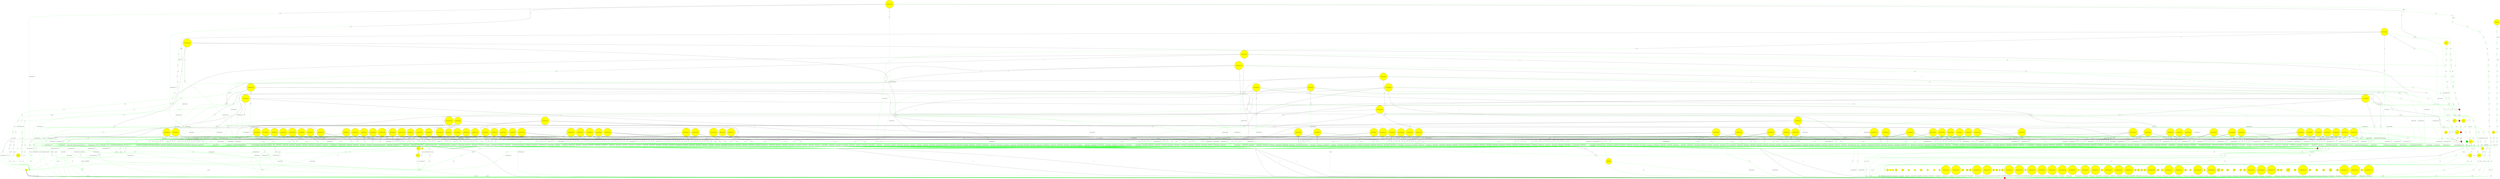 digraph G {
node [shape = circle]
0[label="yard_rule_stem_110", style=filled, fillcolor=yellow]
0 -> 605 [label="A"]; 

0 -> 316 [label="U"]; 

0 -> 509 [label="C"]; 

0 -> 410 [label="G"]; 

0 -> 214 [label="h30",color=green]; 

1[label="any", style=filled, fillcolor=yellow]
1 -> 187 [label="A"]; 

1 -> 187 [label="U"]; 

1 -> 187 [label="G"]; 

1 -> 187 [label="C"]; 

2[label="yard_rule_stem_4", style=filled, fillcolor=yellow]
2 -> 526 [label="A"]; 

2 -> 237 [label="U"]; 

2 -> 430 [label="C"]; 

2 -> 331 [label="G"]; 

3[label="yard_rule_stem_65", style=filled, fillcolor=yellow]
3 -> 569 [label="A"]; 

3 -> 280 [label="U"]; 

3 -> 473 [label="C"]; 

3 -> 374 [label="G"]; 

4[label="any_1_3", style=filled, fillcolor=yellow]
4 -> 618 [label="any",color=green]; 

5[label="yard_rule_stem_114", style=filled, fillcolor=yellow]
5 -> 609 [label="A"]; 

5 -> 320 [label="U"]; 

5 -> 513 [label="C"]; 

5 -> 414 [label="G"]; 

5 -> 686 [label="any",color=green]; 

6[label="h23", style=filled, fillcolor=yellow]
6 -> 187 [label="yard_rule_stem_1",color=green]; 

7[label="s1", style=filled, fillcolor=yellow]
7 -> 187 [label="yard_rule_stem_2",color=green]; 

8[label="s2", style=filled, fillcolor=yellow]
8 -> 187 [label="yard_rule_stem_3",color=green]; 

9[label="h24", style=filled, fillcolor=yellow]
9 -> 187 [label="yard_rule_gstem_5",color=green]; 

10[label="h22", style=filled, fillcolor=yellow]
10 -> 187 [label="yard_rule_stem_7",color=green]; 

11[label="s4", style=filled, fillcolor=yellow]
11 -> 187 [label="yard_rule_stem_8",color=green]; 

12[label="s5", style=filled, fillcolor=yellow]
12 -> 187 [label="yard_rule_stem_9",color=green]; 

13[label="yard_rule_stem_90", style=filled, fillcolor=yellow]
13 -> 589 [label="A"]; 

13 -> 300 [label="U"]; 

13 -> 493 [label="C"]; 

13 -> 394 [label="G"]; 

13 -> 673 [label="any_1_2",color=green]; 

14[label="yard_rule_stem_121", style=filled, fillcolor=yellow]
14 -> 612 [label="A"]; 

14 -> 323 [label="U"]; 

14 -> 516 [label="C"]; 

14 -> 417 [label="G"]; 

14 -> 668 [label="any_1_3",color=green]; 

15[label="yard_rule_stem_26", style=filled, fillcolor=yellow]
15 -> 543 [label="A"]; 

15 -> 254 [label="U"]; 

15 -> 447 [label="C"]; 

15 -> 348 [label="G"]; 

15 -> 674 [label="any_2_3",color=green]; 

16[label="yard_rule_stem_122", style=filled, fillcolor=yellow]
16 -> 611 [label="A"]; 

16 -> 322 [label="U"]; 

16 -> 515 [label="C"]; 

16 -> 416 [label="G"]; 

16 -> 701 [label="any_2_4",color=green]; 

17[label="yard_rule_stem_109", style=filled, fillcolor=yellow]
17 -> 604 [label="A"]; 

17 -> 315 [label="U"]; 

17 -> 508 [label="C"]; 

17 -> 409 [label="G"]; 

17 -> 693 [label="any_3_4",color=green]; 

18[label="yard_rule_stem_120", style=filled, fillcolor=yellow]
18 -> 613 [label="A"]; 

18 -> 324 [label="U"]; 

18 -> 517 [label="C"]; 

18 -> 418 [label="G"]; 

18 -> 687 [label="any_3_5",color=green]; 

19[label="yard_rule_stem_86", style=filled, fillcolor=yellow]
19 -> 585 [label="A"]; 

19 -> 296 [label="U"]; 

19 -> 489 [label="C"]; 

19 -> 390 [label="G"]; 

19 -> 187 [label="any_5_7",color=green]; 

20[label="yard_rule_stem_71", style=filled, fillcolor=yellow]
20 -> 574 [label="A"]; 

20 -> 285 [label="U"]; 

20 -> 478 [label="C"]; 

20 -> 379 [label="G"]; 

20 -> 707 [label="any_5_7",color=green]; 

21[label="yard_rule_stem_20", style=filled, fillcolor=yellow]
21 -> 540 [label="A"]; 

21 -> 251 [label="U"]; 

21 -> 444 [label="C"]; 

21 -> 345 [label="G"]; 

21 -> 187 [label="any_4_6",color=green]; 

22[label="yard_rule_stem_108", style=filled, fillcolor=yellow]
22 -> 601 [label="A"]; 

22 -> 312 [label="U"]; 

22 -> 505 [label="C"]; 

22 -> 406 [label="G"]; 

22 -> 709 [label="any_4_6",color=green]; 

23[label="yard_rule_stem_57", style=filled, fillcolor=yellow]
23 -> 566 [label="A"]; 

23 -> 277 [label="U"]; 

23 -> 470 [label="C"]; 

23 -> 371 [label="G"]; 

23 -> 187 [label="any_6_8",color=green]; 

24[label="yard_rule_stem_64", style=filled, fillcolor=yellow]
24 -> 568 [label="A"]; 

24 -> 279 [label="U"]; 

24 -> 472 [label="C"]; 

24 -> 373 [label="G"]; 

24 -> 187 [label="any_9_11",color=green]; 

25[label="h21", style=filled, fillcolor=yellow]
25 -> 187 [label="yard_rule_stem_10",color=green]; 

26[label="s6", style=filled, fillcolor=yellow]
26 -> 187 [label="yard_rule_stem_11",color=green]; 

27[label="s7", style=filled, fillcolor=yellow]
27 -> 187 [label="yard_rule_stem_12",color=green]; 

28[label="s8", style=filled, fillcolor=yellow]
28 -> 187 [label="yard_rule_stem_e2_13",color=green]; 

29[label="yard_rule_stem_e2_13", style=filled, fillcolor=yellow]
29 -> 187 [label="yard_rule_stem_17",color=green]; 

30[label="yard_rule_stem_e1_14", style=filled, fillcolor=yellow]
30 -> 187 [label="yard_rule_stem_16",color=green]; 

31[label="root", style=filled, fillcolor=yellow]
31 -> 187 [label="yard_rule_stem_19",color=green]; 

32[label="h26", style=filled, fillcolor=yellow]
32 -> 187 [label="yard_rule_stem_22",color=green]; 

33[label="h9h36h40h45", style=filled, fillcolor=yellow]
33 -> 187 [label="yard_rule_stem_21",color=green]; 

34[label="h25", style=filled, fillcolor=yellow]
34 -> 187 [label="yard_rule_stem_e2_24",color=green]; 

35[label="yard_rule_stem_e2_24", style=filled, fillcolor=yellow]
35 -> 187 [label="yard_rule_stem_28",color=green]; 

36[label="yard_rule_stem_e1_25", style=filled, fillcolor=yellow]
36 -> 187 [label="yard_rule_stem_27",color=green]; 

37[label="h27", style=filled, fillcolor=yellow]
37 -> 187 [label="yard_rule_stem_29",color=green]; 

38[label="h19", style=filled, fillcolor=yellow]
38 -> 187 [label="yard_rule_stem_30",color=green]; 

39[label="yard_rule_stem_21", style=filled, fillcolor=yellow]
39 -> 539 [label="A"]; 

39 -> 250 [label="U"]; 

39 -> 443 [label="C"]; 

39 -> 344 [label="G"]; 

39 -> 187 [label="any_4",color=green]; 

40[label="h8", style=filled, fillcolor=yellow]
40 -> 187 [label="yard_rule_stem_31",color=green]; 

41[label="h10", style=filled, fillcolor=yellow]
41 -> 187 [label="yard_rule_stem_e2_32",color=green]; 

42[label="yard_rule_stem_e2_32", style=filled, fillcolor=yellow]
42 -> 187 [label="yard_rule_stem_35",color=green]; 

43[label="yard_rule_stem_38", style=filled, fillcolor=yellow]
43 -> 557 [label="A"]; 

43 -> 268 [label="U"]; 

43 -> 461 [label="C"]; 

43 -> 362 [label="G"]; 

43 -> 187 [label="yard_rule_stem_e1_33",color=green]; 

44[label="yard_rule_stem_e1_33", style=filled, fillcolor=yellow]
44 -> 187 [label="yard_rule_stem_34",color=green]; 

45[label="h6", style=filled, fillcolor=yellow]
45 -> 187 [label="yard_rule_stem_e2_44",color=green]; 

46[label="yard_rule_stem_e2_44", style=filled, fillcolor=yellow]
46 -> 187 [label="yard_rule_stem_48",color=green]; 

47[label="yard_rule_stem_e1_45", style=filled, fillcolor=yellow]
47 -> 187 [label="yard_rule_stem_47",color=green]; 

48[label="yard_rule_stem_46", style=filled, fillcolor=yellow]
48 -> 552 [label="A"]; 

48 -> 263 [label="U"]; 

48 -> 456 [label="C"]; 

48 -> 357 [label="G"]; 

48 -> 187 [label="yard_rule_stem_e1_41",color=green]; 

49[label="yard_rule_stem_e1_41", style=filled, fillcolor=yellow]
49 -> 187 [label="yard_rule_stem_43",color=green]; 

50[label="yard_rule_stem_42", style=filled, fillcolor=yellow]
50 -> 554 [label="A"]; 

50 -> 265 [label="U"]; 

50 -> 458 [label="C"]; 

50 -> 359 [label="G"]; 

50 -> 187 [label="yard_rule_stem_e2_36",color=green]; 

51[label="yard_rule_stem_e2_36", style=filled, fillcolor=yellow]
51 -> 187 [label="yard_rule_stem_40",color=green]; 

52[label="yard_rule_stem_e1_37", style=filled, fillcolor=yellow]
52 -> 187 [label="yard_rule_stem_39",color=green]; 

53[label="h7", style=filled, fillcolor=yellow]
53 -> 187 [label="yard_rule_stem_e2_50",color=green]; 

54[label="yard_rule_stem_e2_50", style=filled, fillcolor=yellow]
54 -> 187 [label="yard_rule_stem_54",color=green]; 

55[label="yard_rule_stem_e1_51", style=filled, fillcolor=yellow]
55 -> 187 [label="yard_rule_stem_53",color=green]; 

56[label="h11", style=filled, fillcolor=yellow]
56 -> 187 [label="yard_rule_stem_e1_60",color=green]; 

57[label="yard_rule_stem_e1_60", style=filled, fillcolor=yellow]
57 -> 187 [label="yard_rule_stem_62",color=green]; 

58[label="yard_rule_stem_e2_55", style=filled, fillcolor=yellow]
58 -> 187 [label="yard_rule_stem_59",color=green]; 

59[label="yard_rule_stem_e1_56", style=filled, fillcolor=yellow]
59 -> 187 [label="yard_rule_stem_58",color=green]; 

60[label="h12", style=filled, fillcolor=yellow]
60 -> 187 [label="yard_rule_stem_63",color=green]; 

61[label="h13", style=filled, fillcolor=yellow]
61 -> 187 [label="yard_rule_stem_64",color=green]; 

62[label="h14", style=filled, fillcolor=yellow]
62 -> 187 [label="yard_rule_stem_65",color=green]; 

63[label="yard_rule_stem_81", style=filled, fillcolor=yellow]
63 -> 582 [label="A"]; 

63 -> 293 [label="U"]; 

63 -> 486 [label="C"]; 

63 -> 387 [label="G"]; 

63 -> 637 [label="h5",color=green]; 

64[label="h15", style=filled, fillcolor=yellow]
64 -> 187 [label="yard_rule_stem_e1_68",color=green]; 

65[label="yard_rule_stem_e1_68", style=filled, fillcolor=yellow]
65 -> 187 [label="yard_rule_stem_70",color=green]; 

66[label="h16", style=filled, fillcolor=yellow]
66 -> 187 [label="yard_rule_stem_71",color=green]; 

67[label="h17", style=filled, fillcolor=yellow]
67 -> 187 [label="yard_rule_stem_e2_72",color=green]; 

68[label="yard_rule_stem_e2_72", style=filled, fillcolor=yellow]
68 -> 187 [label="yard_rule_stem_76",color=green]; 

69[label="yard_rule_stem_e1_73", style=filled, fillcolor=yellow]
69 -> 187 [label="yard_rule_stem_75",color=green]; 

70[label="h18", style=filled, fillcolor=yellow]
70 -> 187 [label="yard_rule_stem_79",color=green]; 

71[label="h4", style=filled, fillcolor=yellow]
71 -> 187 [label="yard_rule_stem_e1_80",color=green]; 

72[label="yard_rule_stem_e1_80", style=filled, fillcolor=yellow]
72 -> 187 [label="yard_rule_stem_82",color=green]; 

73[label="h3", style=filled, fillcolor=yellow]
73 -> 187 [label="yard_rule_stem_e1_83",color=green]; 

74[label="yard_rule_stem_e1_83", style=filled, fillcolor=yellow]
74 -> 187 [label="yard_rule_stem_85",color=green]; 

75[label="folded", style=filled, fillcolor=yellow]
75 -> 187 [label="root2",color=green]; 

76[label="h37", style=filled, fillcolor=yellow]
76 -> 187 [label="yard_rule_stem_86",color=green]; 

77[label="h35", style=filled, fillcolor=yellow]
77 -> 187 [label="yard_rule_stem_87",color=green]; 

78[label="h39", style=filled, fillcolor=yellow]
78 -> 187 [label="yard_rule_stem_89",color=green]; 

79[label="h38", style=filled, fillcolor=yellow]
79 -> 187 [label="yard_rule_stem_90",color=green]; 

80[label="h34", style=filled, fillcolor=yellow]
80 -> 187 [label="yard_rule_stem_e1_97",color=green]; 

81[label="yard_rule_stem_e1_97", style=filled, fillcolor=yellow]
81 -> 187 [label="yard_rule_stem_99",color=green]; 

82[label="yard_rule_stem_e2_91", style=filled, fillcolor=yellow]
82 -> 187 [label="yard_rule_stem_95",color=green]; 

83[label="yard_rule_stem_e1_92", style=filled, fillcolor=yellow]
83 -> 187 [label="yard_rule_stem_94",color=green]; 

84[label="h33", style=filled, fillcolor=yellow]
84 -> 187 [label="yard_rule_stem_100",color=green]; 

85[label="h32", style=filled, fillcolor=yellow]
85 -> 187 [label="yard_rule_stem_101",color=green]; 

86[label="h31h43", style=filled, fillcolor=yellow]
86 -> 187 [label="yard_rule_stem_102",color=green]; 

87[label="h30", style=filled, fillcolor=yellow]
87 -> 187 [label="yard_rule_stem_e1_103",color=green]; 

88[label="yard_rule_stem_e1_103", style=filled, fillcolor=yellow]
88 -> 187 [label="yard_rule_stem_105",color=green]; 

89[label="h41", style=filled, fillcolor=yellow]
89 -> 187 [label="yard_rule_stem_108",color=green]; 

90[label="h42", style=filled, fillcolor=yellow]
90 -> 187 [label="yard_rule_stem_109",color=green]; 

91[label="h29", style=filled, fillcolor=yellow]
91 -> 187 [label="yard_rule_stem_110",color=green]; 

92[label="h28_a", style=filled, fillcolor=yellow]
92 -> 187 [label="yard_rule_stem_111",color=green]; 

93[label="h28", style=filled, fillcolor=yellow]
93 -> 187 [label="yard_rule_stem_e2_112",color=green]; 

94[label="yard_rule_stem_e2_112", style=filled, fillcolor=yellow]
94 -> 187 [label="yard_rule_stem_116",color=green]; 

95[label="yard_rule_stem_e1_113", style=filled, fillcolor=yellow]
95 -> 187 [label="yard_rule_stem_115",color=green]; 

96[label="h44", style=filled, fillcolor=yellow]
96 -> 187 [label="yard_rule_stem_123",color=green]; 

97[label="yard_rule_stem_e1_117", style=filled, fillcolor=yellow]
97 -> 187 [label="yard_rule_stem_119",color=green]; 

98[label="yard_rule_stem_15", style=filled, fillcolor=yellow]
98 -> 535 [label="A"]; 

98 -> 246 [label="U"]; 

98 -> 439 [label="C"]; 

98 -> 340 [label="G"]; 

98 -> 616 [label="any",color=green]; 

99[label="any_2_4", style=filled, fillcolor=yellow]
99 -> 4 [label="any",color=green]; 

100[label="yard_rule_stem_7", style=filled, fillcolor=yellow]
100 -> 527 [label="A"]; 

100 -> 238 [label="U"]; 

100 -> 431 [label="C"]; 

100 -> 332 [label="G"]; 

100 -> 617 [label="s4",color=green]; 

101[label="full", style=filled, fillcolor=green]
101 -> 197 [label="folded",color=green]; 

102[label="yard_rule_stem_10", style=filled, fillcolor=yellow]
102 -> 530 [label="A"]; 

102 -> 241 [label="U"]; 

102 -> 434 [label="C"]; 

102 -> 335 [label="G"]; 

102 -> 619 [label="any",color=green]; 

102 -> 197 [label="s6",color=green]; 

103[label="yard_rule_stem_17", style=filled, fillcolor=yellow]
103 -> 533 [label="A"]; 

103 -> 244 [label="U"]; 

103 -> 437 [label="C"]; 

103 -> 338 [label="G"]; 

103 -> 620 [label="any",color=green]; 

103 -> 197 [label="yard_rule_stem_e1_14",color=green]; 

104[label="yard_rule_stem_16", style=filled, fillcolor=yellow]
104 -> 534 [label="A"]; 

104 -> 245 [label="U"]; 

104 -> 438 [label="C"]; 

104 -> 339 [label="G"]; 

104 -> 621 [label="any",color=green]; 

104 -> 197 [label="yard_rule_stem_15",color=green]; 

105[label="yard_rule_stem_34", style=filled, fillcolor=yellow]
105 -> 549 [label="A"]; 

105 -> 260 [label="U"]; 

105 -> 453 [label="C"]; 

105 -> 354 [label="G"]; 

105 -> 622 [label="any",color=green]; 

105 -> 197 [label="yard_rule_stem_21",color=green]; 

106[label="yard_rule_stem_28", style=filled, fillcolor=yellow]
106 -> 541 [label="A"]; 

106 -> 252 [label="U"]; 

106 -> 445 [label="C"]; 

106 -> 346 [label="G"]; 

106 -> 623 [label="any",color=green]; 

106 -> 197 [label="yard_rule_stem_e1_25",color=green]; 

107[label="yard_rule_stem_27", style=filled, fillcolor=yellow]
107 -> 542 [label="A"]; 

107 -> 253 [label="U"]; 

107 -> 446 [label="C"]; 

107 -> 347 [label="G"]; 

107 -> 624 [label="any",color=green]; 

107 -> 197 [label="yard_rule_stem_26",color=green]; 

108[label="yard_rule_stem_35", style=filled, fillcolor=yellow]
108 -> 548 [label="A"]; 

108 -> 259 [label="U"]; 

108 -> 452 [label="C"]; 

108 -> 353 [label="G"]; 

108 -> 625 [label="any",color=green]; 

108 -> 197 [label="yard_rule_stem_e1_33",color=green]; 

109[label="yard_rule_stem_48", style=filled, fillcolor=yellow]
109 -> 550 [label="A"]; 

109 -> 261 [label="U"]; 

109 -> 454 [label="C"]; 

109 -> 355 [label="G"]; 

109 -> 626 [label="any",color=green]; 

109 -> 197 [label="yard_rule_stem_e1_45",color=green]; 

110[label="yard_rule_stem_47", style=filled, fillcolor=yellow]
110 -> 551 [label="A"]; 

110 -> 262 [label="U"]; 

110 -> 455 [label="C"]; 

110 -> 356 [label="G"]; 

110 -> 627 [label="any",color=green]; 

110 -> 197 [label="yard_rule_stem_46",color=green]; 

111[label="yard_rule_stem_43", style=filled, fillcolor=yellow]
111 -> 553 [label="A"]; 

111 -> 264 [label="U"]; 

111 -> 457 [label="C"]; 

111 -> 358 [label="G"]; 

111 -> 628 [label="any",color=green]; 

111 -> 197 [label="yard_rule_stem_42",color=green]; 

112[label="yard_rule_stem_40", style=filled, fillcolor=yellow]
112 -> 555 [label="A"]; 

112 -> 266 [label="U"]; 

112 -> 459 [label="C"]; 

112 -> 360 [label="G"]; 

112 -> 629 [label="any",color=green]; 

112 -> 197 [label="yard_rule_stem_e1_37",color=green]; 

113[label="yard_rule_stem_39", style=filled, fillcolor=yellow]
113 -> 556 [label="A"]; 

113 -> 267 [label="U"]; 

113 -> 460 [label="C"]; 

113 -> 361 [label="G"]; 

113 -> 630 [label="any",color=green]; 

113 -> 197 [label="yard_rule_stem_38",color=green]; 

114[label="yard_rule_stem_54", style=filled, fillcolor=yellow]
114 -> 558 [label="A"]; 

114 -> 269 [label="U"]; 

114 -> 462 [label="C"]; 

114 -> 363 [label="G"]; 

114 -> 631 [label="any",color=green]; 

114 -> 197 [label="yard_rule_stem_e1_51",color=green]; 

115[label="yard_rule_stem_53", style=filled, fillcolor=yellow]
115 -> 559 [label="A"]; 

115 -> 270 [label="U"]; 

115 -> 463 [label="C"]; 

115 -> 364 [label="G"]; 

115 -> 632 [label="any",color=green]; 

115 -> 197 [label="yard_rule_stem_52",color=green]; 

116[label="yard_rule_stem_62", style=filled, fillcolor=yellow]
116 -> 562 [label="A"]; 

116 -> 273 [label="U"]; 

116 -> 466 [label="C"]; 

116 -> 367 [label="G"]; 

116 -> 633 [label="any",color=green]; 

116 -> 197 [label="yard_rule_stem_61",color=green]; 

117[label="yard_rule_stem_59", style=filled, fillcolor=yellow]
117 -> 564 [label="A"]; 

117 -> 275 [label="U"]; 

117 -> 468 [label="C"]; 

117 -> 369 [label="G"]; 

117 -> 634 [label="any",color=green]; 

117 -> 197 [label="yard_rule_stem_e1_56",color=green]; 

118[label="yard_rule_stem_58", style=filled, fillcolor=yellow]
118 -> 565 [label="A"]; 

118 -> 276 [label="U"]; 

118 -> 469 [label="C"]; 

118 -> 370 [label="G"]; 

118 -> 635 [label="any",color=green]; 

118 -> 197 [label="yard_rule_stem_57",color=green]; 

119[label="yard_rule_stem_70", style=filled, fillcolor=yellow]
119 -> 572 [label="A"]; 

119 -> 283 [label="U"]; 

119 -> 476 [label="C"]; 

119 -> 377 [label="G"]; 

119 -> 638 [label="any",color=green]; 

119 -> 197 [label="yard_rule_stem_69",color=green]; 

120[label="yard_rule_stem_76", style=filled, fillcolor=yellow]
120 -> 575 [label="A"]; 

120 -> 286 [label="U"]; 

120 -> 479 [label="C"]; 

120 -> 380 [label="G"]; 

120 -> 639 [label="any",color=green]; 

120 -> 197 [label="yard_rule_stem_e1_73",color=green]; 

121[label="yard_rule_stem_75", style=filled, fillcolor=yellow]
121 -> 576 [label="A"]; 

121 -> 287 [label="U"]; 

121 -> 480 [label="C"]; 

121 -> 381 [label="G"]; 

121 -> 640 [label="any",color=green]; 

121 -> 197 [label="yard_rule_stem_74",color=green]; 

122[label="yard_rule_stem_82", style=filled, fillcolor=yellow]
122 -> 581 [label="A"]; 

122 -> 292 [label="U"]; 

122 -> 485 [label="C"]; 

122 -> 386 [label="G"]; 

122 -> 641 [label="any",color=green]; 

122 -> 197 [label="yard_rule_stem_81",color=green]; 

123[label="yard_rule_stem_85", style=filled, fillcolor=yellow]
123 -> 583 [label="A"]; 

123 -> 294 [label="U"]; 

123 -> 487 [label="C"]; 

123 -> 388 [label="G"]; 

123 -> 642 [label="any",color=green]; 

123 -> 197 [label="yard_rule_stem_84",color=green]; 

124[label="yard_rule_stem_99", style=filled, fillcolor=yellow]
124 -> 590 [label="A"]; 

124 -> 301 [label="U"]; 

124 -> 494 [label="C"]; 

124 -> 395 [label="G"]; 

124 -> 643 [label="any",color=green]; 

124 -> 197 [label="yard_rule_stem_98",color=green]; 

125[label="yard_rule_stem_95", style=filled, fillcolor=yellow]
125 -> 593 [label="A"]; 

125 -> 304 [label="U"]; 

125 -> 497 [label="C"]; 

125 -> 398 [label="G"]; 

125 -> 644 [label="any",color=green]; 

125 -> 197 [label="yard_rule_stem_e1_92",color=green]; 

126[label="yard_rule_stem_94", style=filled, fillcolor=yellow]
126 -> 594 [label="A"]; 

126 -> 305 [label="U"]; 

126 -> 498 [label="C"]; 

126 -> 399 [label="G"]; 

126 -> 645 [label="any",color=green]; 

126 -> 197 [label="yard_rule_stem_93",color=green]; 

127[label="yard_rule_stem_105", style=filled, fillcolor=yellow]
127 -> 599 [label="A"]; 

127 -> 310 [label="U"]; 

127 -> 503 [label="C"]; 

127 -> 404 [label="G"]; 

127 -> 646 [label="any",color=green]; 

127 -> 197 [label="yard_rule_stem_104",color=green]; 

128[label="yard_rule_stem_116", style=filled, fillcolor=yellow]
128 -> 607 [label="A"]; 

128 -> 318 [label="U"]; 

128 -> 511 [label="C"]; 

128 -> 412 [label="G"]; 

128 -> 647 [label="any",color=green]; 

128 -> 197 [label="yard_rule_stem_e1_113",color=green]; 

129[label="yard_rule_stem_115", style=filled, fillcolor=yellow]
129 -> 608 [label="A"]; 

129 -> 319 [label="U"]; 

129 -> 512 [label="C"]; 

129 -> 413 [label="G"]; 

129 -> 648 [label="any",color=green]; 

129 -> 197 [label="yard_rule_stem_114",color=green]; 

130[label="yard_rule_stem_119", style=filled, fillcolor=yellow]
130 -> 614 [label="A"]; 

130 -> 325 [label="U"]; 

130 -> 518 [label="C"]; 

130 -> 419 [label="G"]; 

130 -> 649 [label="any",color=green]; 

130 -> 197 [label="yard_rule_stem_118",color=green]; 

131[label="yard_rule_stem_102", style=filled, fillcolor=yellow]
131 -> 598 [label="A"]; 

131 -> 309 [label="U"]; 

131 -> 502 [label="C"]; 

131 -> 403 [label="G"]; 

131 -> 759 [label="any",color=green]; 

132[label="yard_rule_stem_9", style=filled, fillcolor=yellow]
132 -> 529 [label="A"]; 

132 -> 240 [label="U"]; 

132 -> 433 [label="C"]; 

132 -> 334 [label="G"]; 

132 -> 751 [label="h23",color=green]; 

133[label="yard_rule_stem_1", style=filled, fillcolor=yellow]
133 -> 522 [label="A"]; 

133 -> 233 [label="U"]; 

133 -> 426 [label="C"]; 

133 -> 327 [label="G"]; 

133 -> 199 [label="any_1_3",color=green]; 

134[label="yard_rule_stem_2", style=filled, fillcolor=yellow]
134 -> 523 [label="A"]; 

134 -> 234 [label="U"]; 

134 -> 427 [label="C"]; 

134 -> 328 [label="G"]; 

134 -> 200 [label="any",color=green]; 

135[label="yard_rule_gstem_5", style=filled, fillcolor=yellow]
135 -> 525 [label="A"]; 

135 -> 236 [label="U"]; 

135 -> 429 [label="C"]; 

135 -> 423 [label="G"]; 

135 -> 204 [label="any_1_3",color=green]; 

136[label="yard_rule_stem_8", style=filled, fillcolor=yellow]
136 -> 528 [label="A"]; 

136 -> 239 [label="U"]; 

136 -> 432 [label="C"]; 

136 -> 333 [label="G"]; 

136 -> 206 [label="any_1_3",color=green]; 

137[label="any_2_3", style=filled, fillcolor=yellow]
137 -> 207 [label="any",color=green]; 

138[label="yard_rule_stem_84", style=filled, fillcolor=yellow]
138 -> 584 [label="A"]; 

138 -> 295 [label="U"]; 

138 -> 488 [label="C"]; 

138 -> 389 [label="G"]; 

138 -> 672 [label="any",color=green]; 

138 -> 210 [label="h4",color=green]; 

139[label="yard_rule_stem_87", style=filled, fillcolor=yellow]
139 -> 586 [label="A"]; 

139 -> 297 [label="U"]; 

139 -> 490 [label="C"]; 

139 -> 391 [label="G"]; 

139 -> 212 [label="h9h36h40h45",color=green]; 

140[label="any_3_5", style=filled, fillcolor=yellow]
140 -> 213 [label="any",color=green]; 

141[label="yard_rule_stem_63", style=filled, fillcolor=yellow]
141 -> 567 [label="A"]; 

141 -> 278 [label="U"]; 

141 -> 471 [label="C"]; 

141 -> 372 [label="G"]; 

141 -> 680 [label="any",color=green]; 

141 -> 213 [label="yard_rule_stem_21",color=green]; 

142[label="yard_rule_stem_96", style=filled, fillcolor=yellow]
142 -> 592 [label="A"]; 

142 -> 303 [label="U"]; 

142 -> 496 [label="C"]; 

142 -> 397 [label="G"]; 

142 -> 213 [label="yard_rule_stem_e2_91",color=green]; 

143[label="any_4_6", style=filled, fillcolor=yellow]
143 -> 216 [label="any",color=green]; 

144[label="yard_rule_stem_61", style=filled, fillcolor=yellow]
144 -> 563 [label="A"]; 

144 -> 274 [label="U"]; 

144 -> 467 [label="C"]; 

144 -> 368 [label="G"]; 

144 -> 695 [label="any",color=green]; 

144 -> 216 [label="yard_rule_stem_e2_55",color=green]; 

145[label="root3", style=filled, fillcolor=yellow]
145 -> 217 [label="h28",color=green]; 

146[label="any_6_8", style=filled, fillcolor=yellow]
146 -> 218 [label="any",color=green]; 

147[label="full_size_root", style=filled, fillcolor=yellow]
147 -> 222 [label="h3",color=green]; 

148[label="yard_rule_stem_18", style=filled, fillcolor=yellow]
148 -> 537 [label="A"]; 

148 -> 248 [label="U"]; 

148 -> 441 [label="C"]; 

148 -> 342 [label="G"]; 

148 -> 223 [label="any_1_2",color=green]; 

149[label="yard_rule_stem_118", style=filled, fillcolor=yellow]
149 -> 615 [label="A"]; 

149 -> 326 [label="U"]; 

149 -> 519 [label="C"]; 

149 -> 420 [label="G"]; 

149 -> 33 [label="any_1_3",color=green]; 

150[label="yard_rule_stem_88", style=filled, fillcolor=yellow]
150 -> 588 [label="A"]; 

150 -> 299 [label="U"]; 

150 -> 492 [label="C"]; 

150 -> 393 [label="G"]; 

150 -> 224 [label="any_1_3",color=green]; 

151[label="yard_rule_stem_79", style=filled, fillcolor=yellow]
151 -> 578 [label="A"]; 

151 -> 289 [label="U"]; 

151 -> 482 [label="C"]; 

151 -> 383 [label="G"]; 

151 -> 227 [label="any_5_7",color=green]; 

152[label="yard_rule_stem_78", style=filled, fillcolor=yellow]
152 -> 579 [label="A"]; 

152 -> 290 [label="U"]; 

152 -> 483 [label="C"]; 

152 -> 384 [label="G"]; 

152 -> 228 [label="any_4_6",color=green]; 

153[label="yard_rule_stem_98", style=filled, fillcolor=yellow]
153 -> 591 [label="A"]; 

153 -> 302 [label="U"]; 

153 -> 495 [label="C"]; 

153 -> 396 [label="G"]; 

153 -> 229 [label="any_1_2",color=green]; 

154[label="yard_rule_stem_3", style=filled, fillcolor=yellow]
154 -> 524 [label="A"]; 

154 -> 235 [label="U"]; 

154 -> 428 [label="C"]; 

154 -> 329 [label="G"]; 

154 -> 764 [label="any",color=green]; 

155[label="yard_rule_stem_11", style=filled, fillcolor=yellow]
155 -> 531 [label="A"]; 

155 -> 242 [label="U"]; 

155 -> 435 [label="C"]; 

155 -> 336 [label="G"]; 

155 -> 691 [label="any_2_3",color=green]; 

156[label="yard_rule_stem_12", style=filled, fillcolor=yellow]
156 -> 532 [label="A"]; 

156 -> 243 [label="U"]; 

156 -> 436 [label="C"]; 

156 -> 337 [label="G"]; 

156 -> 737 [label="any",color=green]; 

157[label="yard_rule_stem_19", style=filled, fillcolor=yellow]
157 -> 536 [label="A"]; 

157 -> 247 [label="U"]; 

157 -> 440 [label="C"]; 

157 -> 341 [label="G"]; 

157 -> 692 [label="any_3_4",color=green]; 

158[label="yard_rule_stem_22", style=filled, fillcolor=yellow]
158 -> 538 [label="A"]; 

158 -> 249 [label="U"]; 

158 -> 442 [label="C"]; 

158 -> 343 [label="G"]; 

158 -> 702 [label="any_1_2",color=green]; 

159[label="yard_rule_stem_23", style=filled, fillcolor=yellow]
159 -> 544 [label="A"]; 

159 -> 255 [label="U"]; 

159 -> 448 [label="C"]; 

159 -> 349 [label="G"]; 

159 -> 765 [label="any",color=green]; 

160[label="yard_rule_stem_29", style=filled, fillcolor=yellow]
160 -> 545 [label="A"]; 

160 -> 256 [label="U"]; 

160 -> 449 [label="C"]; 

160 -> 350 [label="G"]; 

160 -> 694 [label="any_5_7",color=green]; 

161[label="yard_rule_stem_30", style=filled, fillcolor=yellow]
161 -> 546 [label="A"]; 

161 -> 257 [label="U"]; 

161 -> 450 [label="C"]; 

161 -> 351 [label="G"]; 

161 -> 688 [label="any_5_7",color=green]; 

162[label="yard_rule_stem_31", style=filled, fillcolor=yellow]
162 -> 547 [label="A"]; 

162 -> 258 [label="U"]; 

162 -> 451 [label="C"]; 

162 -> 352 [label="G"]; 

162 -> 694 [label="any_3_5",color=green]; 

163[label="yard_rule_stem_52", style=filled, fillcolor=yellow]
163 -> 560 [label="A"]; 

163 -> 271 [label="U"]; 

163 -> 464 [label="C"]; 

163 -> 365 [label="G"]; 

163 -> 667 [label="any_2_4",color=green]; 

164[label="yard_rule_stem_49", style=filled, fillcolor=yellow]
164 -> 561 [label="A"]; 

164 -> 272 [label="U"]; 

164 -> 465 [label="C"]; 

164 -> 366 [label="G"]; 

164 -> 712 [label="any_1_2",color=green]; 

165[label="yard_rule_stem_67", style=filled, fillcolor=yellow]
165 -> 570 [label="A"]; 

165 -> 281 [label="U"]; 

165 -> 474 [label="C"]; 

165 -> 375 [label="G"]; 

165 -> 705 [label="any_1_3",color=green]; 

166[label="yard_rule_stem_66", style=filled, fillcolor=yellow]
166 -> 571 [label="A"]; 

166 -> 282 [label="U"]; 

166 -> 475 [label="C"]; 

166 -> 376 [label="G"]; 

166 -> 736 [label="any_5_7",color=green]; 

167[label="yard_rule_stem_69", style=filled, fillcolor=yellow]
167 -> 573 [label="A"]; 

167 -> 284 [label="U"]; 

167 -> 477 [label="C"]; 

167 -> 378 [label="G"]; 

167 -> 622 [label="any_2_4",color=green]; 

168[label="yard_rule_stem_74", style=filled, fillcolor=yellow]
168 -> 577 [label="A"]; 

168 -> 288 [label="U"]; 

168 -> 481 [label="C"]; 

168 -> 382 [label="G"]; 

168 -> 696 [label="any_2_4",color=green]; 

169[label="yard_rule_stem_77", style=filled, fillcolor=yellow]
169 -> 580 [label="A"]; 

169 -> 291 [label="U"]; 

169 -> 484 [label="C"]; 

169 -> 385 [label="G"]; 

169 -> 422 [label="any",color=green]; 

170[label="yard_rule_stem_89", style=filled, fillcolor=yellow]
170 -> 587 [label="A"]; 

170 -> 298 [label="U"]; 

170 -> 491 [label="C"]; 

170 -> 392 [label="G"]; 

170 -> 682 [label="any_2_4",color=green]; 

171[label="yard_rule_stem_93", style=filled, fillcolor=yellow]
171 -> 595 [label="A"]; 

171 -> 306 [label="U"]; 

171 -> 499 [label="C"]; 

171 -> 400 [label="G"]; 

171 -> 713 [label="any_2_4",color=green]; 

172[label="yard_rule_stem_100", style=filled, fillcolor=yellow]
172 -> 596 [label="A"]; 

172 -> 307 [label="U"]; 

172 -> 500 [label="C"]; 

172 -> 401 [label="G"]; 

172 -> 669 [label="any_1_3",color=green]; 

173[label="yard_rule_stem_101", style=filled, fillcolor=yellow]
173 -> 597 [label="A"]; 

173 -> 308 [label="U"]; 

173 -> 501 [label="C"]; 

173 -> 402 [label="G"]; 

173 -> 665 [label="any_4_6",color=green]; 

174[label="yard_rule_stem_104", style=filled, fillcolor=yellow]
174 -> 600 [label="A"]; 

174 -> 311 [label="U"]; 

174 -> 504 [label="C"]; 

174 -> 405 [label="G"]; 

174 -> 653 [label="any_3_5",color=green]; 

175[label="yard_rule_stem_107", style=filled, fillcolor=yellow]
175 -> 602 [label="A"]; 

175 -> 313 [label="U"]; 

175 -> 506 [label="C"]; 

175 -> 407 [label="G"]; 

175 -> 700 [label="any_1_3",color=green]; 

176[label="yard_rule_stem_106", style=filled, fillcolor=yellow]
176 -> 603 [label="A"]; 

176 -> 314 [label="U"]; 

176 -> 507 [label="C"]; 

176 -> 408 [label="G"]; 

176 -> 680 [label="any_2_4",color=green]; 

177[label="yard_rule_stem_111", style=filled, fillcolor=yellow]
177 -> 606 [label="A"]; 

177 -> 317 [label="U"]; 

177 -> 510 [label="C"]; 

177 -> 411 [label="G"]; 

177 -> 714 [label="any_1_3",color=green]; 

178[label="yard_rule_stem_123", style=filled, fillcolor=yellow]
178 -> 610 [label="A"]; 

178 -> 321 [label="U"]; 

178 -> 514 [label="C"]; 

178 -> 415 [label="G"]; 

178 -> 676 [label="any_1_3",color=green]; 

179[label="yard_rule_stem_6", style=filled, fillcolor=yellow]
179 -> 525 [label="A"]; 

179 -> 236 [label="U"]; 

179 -> 429 [label="C"]; 

179 -> 330 [label="G"]; 

179 -> 204 [label="any_1_3",color=green]; 

180[label="any_1_2", style=filled, fillcolor=yellow]
180 -> 197 [label="any",color=green]; 

181[label="any_5_7", style=filled, fillcolor=yellow]
181 -> 143 [label="any",color=green]; 

182[label="h5", style=filled, fillcolor=yellow]
182 -> 697 [label="any_5_7",color=green]; 

183[label="root2", style=filled, fillcolor=yellow]
183 -> 715 [label="h19",color=green]; 

184[label="any_4", style=filled, fillcolor=yellow]
184 -> 746 [label="any",color=green]; 

185[label="any_3_4", style=filled, fillcolor=yellow]
185 -> 749 [label="any",color=green]; 

186[label="any_9_11", style=filled, fillcolor=yellow]
186 -> 770 [label="any",color=green]; 

187[label="", shape = doublecircle, style=filled, fillcolor=red]
188[label=""]
188 -> 689 [label="h16",color=green]; 

189[label=""]
189 -> 187 [label="A"]; 

189 -> 187 [label="G"]; 

190[label=""]
190 -> 187 [label="C"]; 

190 -> 187 [label="U"]; 

190 -> 187 [label="A"]; 

191[label=""]
191 -> 207 [label="A"]; 

192[label=""]
192 -> 617 [label="C"]; 

193[label=""]
193 -> 187 [label="G"]; 

194[label=""]
194 -> 197 [label="A"]; 

195[label=""]
195 -> 187 [label="U"]; 

195 -> 187 [label="G"]; 

196[label=""]
196 -> 520 [label="U"]; 

197[label="", shape = doublecircle, style=filled, fillcolor=red]
197 -> 187 [label="any",color=green]; 

198[label=""]
198 -> 779 [label="any",color=green]; 

199[label=""]
199 -> 209 [label="s1",color=green]; 

200[label=""]
200 -> 727 [label="any",color=green]; 

200 -> 769 [label="s2",color=green]; 

201[label=""]
201 -> 769 [label="s2",color=green]; 

202[label=""]
202 -> 752 [label="any",color=green]; 

202 -> 187 [label="h24",color=green]; 

203[label=""]
203 -> 187 [label="h24",color=green]; 

204[label=""]
204 -> 187 [label="yard_rule_stem_4",color=green]; 

205[label=""]
205 -> 213 [label="h22",color=green]; 

206[label=""]
206 -> 209 [label="s5",color=green]; 

207[label=""]
207 -> 187 [label="any_1_2",color=green]; 

208[label=""]
208 -> 699 [label="any_1_2",color=green]; 

209[label=""]
209 -> 187 [label="any_1_3",color=green]; 

210[label=""]
210 -> 188 [label="any_1_3",color=green]; 

211[label=""]
211 -> 187 [label="any_2_3",color=green]; 

212[label=""]
212 -> 675 [label="any_2_3",color=green]; 

213[label=""]
213 -> 187 [label="any_2_4",color=green]; 

214[label=""]
214 -> 706 [label="any_2_4",color=green]; 

215[label=""]
215 -> 187 [label="any_3_4",color=green]; 

216[label=""]
216 -> 187 [label="any_3_5",color=green]; 

217[label=""]
217 -> 704 [label="any_3_5",color=green]; 

218[label=""]
218 -> 187 [label="any_5_7",color=green]; 

219[label=""]
219 -> 710 [label="any_5_7",color=green]; 

220[label=""]
220 -> 187 [label="any_4_6",color=green]; 

221[label=""]
221 -> 711 [label="any_4_6",color=green]; 

222[label=""]
222 -> 662 [label="any_9_11",color=green]; 

223[label=""]
223 -> 657 [label="h21",color=green]; 

224[label=""]
224 -> 187 [label="yard_rule_stem_20",color=green]; 

225[label=""]
225 -> 187 [label="h27",color=green]; 

226[label=""]
226 -> 187 [label="h18",color=green]; 

227[label=""]
227 -> 187 [label="yard_rule_stem_78",color=green]; 

228[label=""]
228 -> 720 [label="yard_rule_stem_77",color=green]; 

229[label=""]
229 -> 187 [label="yard_rule_stem_96",color=green]; 

230[label=""]
230 -> 187 [label="h44",color=green]; 

231[label=""]
231 -> 232 [label="any",color=green]; 

231 -> 187 [label="root3",color=green]; 

232[label=""]
232 -> 187 [label="root3",color=green]; 

233[label=""]
233 -> 189 [label="yard_rule_stem_1",color=green]; 

234[label=""]
234 -> 189 [label="yard_rule_stem_2",color=green]; 

235[label=""]
235 -> 189 [label="yard_rule_stem_3",color=green]; 

236[label=""]
236 -> 189 [label="yard_rule_stem_6",color=green]; 

237[label=""]
237 -> 189 [label="yard_rule_stem_4",color=green]; 

238[label=""]
238 -> 189 [label="yard_rule_stem_7",color=green]; 

239[label=""]
239 -> 189 [label="yard_rule_stem_8",color=green]; 

240[label=""]
240 -> 189 [label="yard_rule_stem_9",color=green]; 

241[label=""]
241 -> 189 [label="yard_rule_stem_10",color=green]; 

242[label=""]
242 -> 189 [label="yard_rule_stem_11",color=green]; 

243[label=""]
243 -> 189 [label="yard_rule_stem_12",color=green]; 

244[label=""]
244 -> 189 [label="yard_rule_stem_17",color=green]; 

245[label=""]
245 -> 189 [label="yard_rule_stem_16",color=green]; 

246[label=""]
246 -> 189 [label="yard_rule_stem_15",color=green]; 

247[label=""]
247 -> 189 [label="yard_rule_stem_19",color=green]; 

248[label=""]
248 -> 189 [label="yard_rule_stem_18",color=green]; 

249[label=""]
249 -> 189 [label="yard_rule_stem_22",color=green]; 

250[label=""]
250 -> 189 [label="yard_rule_stem_21",color=green]; 

251[label=""]
251 -> 189 [label="yard_rule_stem_20",color=green]; 

252[label=""]
252 -> 189 [label="yard_rule_stem_28",color=green]; 

253[label=""]
253 -> 189 [label="yard_rule_stem_27",color=green]; 

254[label=""]
254 -> 189 [label="yard_rule_stem_26",color=green]; 

255[label=""]
255 -> 189 [label="yard_rule_stem_23",color=green]; 

256[label=""]
256 -> 189 [label="yard_rule_stem_29",color=green]; 

257[label=""]
257 -> 189 [label="yard_rule_stem_30",color=green]; 

258[label=""]
258 -> 189 [label="yard_rule_stem_31",color=green]; 

259[label=""]
259 -> 189 [label="yard_rule_stem_35",color=green]; 

260[label=""]
260 -> 189 [label="yard_rule_stem_34",color=green]; 

261[label=""]
261 -> 189 [label="yard_rule_stem_48",color=green]; 

262[label=""]
262 -> 189 [label="yard_rule_stem_47",color=green]; 

263[label=""]
263 -> 189 [label="yard_rule_stem_46",color=green]; 

264[label=""]
264 -> 189 [label="yard_rule_stem_43",color=green]; 

265[label=""]
265 -> 189 [label="yard_rule_stem_42",color=green]; 

266[label=""]
266 -> 189 [label="yard_rule_stem_40",color=green]; 

267[label=""]
267 -> 189 [label="yard_rule_stem_39",color=green]; 

268[label=""]
268 -> 189 [label="yard_rule_stem_38",color=green]; 

269[label=""]
269 -> 189 [label="yard_rule_stem_54",color=green]; 

270[label=""]
270 -> 189 [label="yard_rule_stem_53",color=green]; 

271[label=""]
271 -> 189 [label="yard_rule_stem_52",color=green]; 

272[label=""]
272 -> 189 [label="yard_rule_stem_49",color=green]; 

273[label=""]
273 -> 189 [label="yard_rule_stem_62",color=green]; 

274[label=""]
274 -> 189 [label="yard_rule_stem_61",color=green]; 

275[label=""]
275 -> 189 [label="yard_rule_stem_59",color=green]; 

276[label=""]
276 -> 189 [label="yard_rule_stem_58",color=green]; 

277[label=""]
277 -> 189 [label="yard_rule_stem_57",color=green]; 

278[label=""]
278 -> 189 [label="yard_rule_stem_63",color=green]; 

279[label=""]
279 -> 189 [label="yard_rule_stem_64",color=green]; 

280[label=""]
280 -> 189 [label="yard_rule_stem_65",color=green]; 

280 -> 425 [label="A"]; 

281[label=""]
281 -> 189 [label="yard_rule_stem_67",color=green]; 

282[label=""]
282 -> 189 [label="yard_rule_stem_66",color=green]; 

283[label=""]
283 -> 189 [label="yard_rule_stem_70",color=green]; 

284[label=""]
284 -> 189 [label="yard_rule_stem_69",color=green]; 

285[label=""]
285 -> 189 [label="yard_rule_stem_71",color=green]; 

286[label=""]
286 -> 189 [label="yard_rule_stem_76",color=green]; 

287[label=""]
287 -> 189 [label="yard_rule_stem_75",color=green]; 

288[label=""]
288 -> 189 [label="yard_rule_stem_74",color=green]; 

289[label=""]
289 -> 189 [label="yard_rule_stem_79",color=green]; 

290[label=""]
290 -> 189 [label="yard_rule_stem_78",color=green]; 

291[label=""]
291 -> 189 [label="yard_rule_stem_77",color=green]; 

292[label=""]
292 -> 189 [label="yard_rule_stem_82",color=green]; 

293[label=""]
293 -> 189 [label="yard_rule_stem_81",color=green]; 

294[label=""]
294 -> 189 [label="yard_rule_stem_85",color=green]; 

295[label=""]
295 -> 189 [label="yard_rule_stem_84",color=green]; 

296[label=""]
296 -> 189 [label="yard_rule_stem_86",color=green]; 

297[label=""]
297 -> 189 [label="yard_rule_stem_87",color=green]; 

298[label=""]
298 -> 189 [label="yard_rule_stem_89",color=green]; 

299[label=""]
299 -> 189 [label="yard_rule_stem_88",color=green]; 

300[label=""]
300 -> 189 [label="yard_rule_stem_90",color=green]; 

301[label=""]
301 -> 189 [label="yard_rule_stem_99",color=green]; 

302[label=""]
302 -> 189 [label="yard_rule_stem_98",color=green]; 

303[label=""]
303 -> 189 [label="yard_rule_stem_96",color=green]; 

304[label=""]
304 -> 189 [label="yard_rule_stem_95",color=green]; 

305[label=""]
305 -> 189 [label="yard_rule_stem_94",color=green]; 

306[label=""]
306 -> 189 [label="yard_rule_stem_93",color=green]; 

307[label=""]
307 -> 189 [label="yard_rule_stem_100",color=green]; 

308[label=""]
308 -> 189 [label="yard_rule_stem_101",color=green]; 

309[label=""]
309 -> 189 [label="yard_rule_stem_102",color=green]; 

310[label=""]
310 -> 189 [label="yard_rule_stem_105",color=green]; 

311[label=""]
311 -> 189 [label="yard_rule_stem_104",color=green]; 

312[label=""]
312 -> 189 [label="yard_rule_stem_108",color=green]; 

313[label=""]
313 -> 189 [label="yard_rule_stem_107",color=green]; 

314[label=""]
314 -> 189 [label="yard_rule_stem_106",color=green]; 

315[label=""]
315 -> 189 [label="yard_rule_stem_109",color=green]; 

316[label=""]
316 -> 189 [label="yard_rule_stem_110",color=green]; 

317[label=""]
317 -> 189 [label="yard_rule_stem_111",color=green]; 

318[label=""]
318 -> 189 [label="yard_rule_stem_116",color=green]; 

319[label=""]
319 -> 189 [label="yard_rule_stem_115",color=green]; 

320[label=""]
320 -> 189 [label="yard_rule_stem_114",color=green]; 

321[label=""]
321 -> 189 [label="yard_rule_stem_123",color=green]; 

322[label=""]
322 -> 189 [label="yard_rule_stem_122",color=green]; 

323[label=""]
323 -> 189 [label="yard_rule_stem_121",color=green]; 

324[label=""]
324 -> 189 [label="yard_rule_stem_120",color=green]; 

325[label=""]
325 -> 189 [label="yard_rule_stem_119",color=green]; 

326[label=""]
326 -> 189 [label="yard_rule_stem_118",color=green]; 

327[label=""]
327 -> 190 [label="yard_rule_stem_1",color=green]; 

328[label=""]
328 -> 190 [label="yard_rule_stem_2",color=green]; 

329[label=""]
329 -> 190 [label="yard_rule_stem_3",color=green]; 

330[label=""]
330 -> 190 [label="yard_rule_stem_6",color=green]; 

331[label=""]
331 -> 190 [label="yard_rule_stem_4",color=green]; 

331 -> 424 [label="A"]; 

332[label=""]
332 -> 190 [label="yard_rule_stem_7",color=green]; 

333[label=""]
333 -> 190 [label="yard_rule_stem_8",color=green]; 

334[label=""]
334 -> 190 [label="yard_rule_stem_9",color=green]; 

335[label=""]
335 -> 190 [label="yard_rule_stem_10",color=green]; 

336[label=""]
336 -> 190 [label="yard_rule_stem_11",color=green]; 

337[label=""]
337 -> 190 [label="yard_rule_stem_12",color=green]; 

338[label=""]
338 -> 190 [label="yard_rule_stem_17",color=green]; 

339[label=""]
339 -> 190 [label="yard_rule_stem_16",color=green]; 

340[label=""]
340 -> 190 [label="yard_rule_stem_15",color=green]; 

341[label=""]
341 -> 190 [label="yard_rule_stem_19",color=green]; 

342[label=""]
342 -> 190 [label="yard_rule_stem_18",color=green]; 

343[label=""]
343 -> 190 [label="yard_rule_stem_22",color=green]; 

344[label=""]
344 -> 190 [label="yard_rule_stem_21",color=green]; 

345[label=""]
345 -> 190 [label="yard_rule_stem_20",color=green]; 

346[label=""]
346 -> 190 [label="yard_rule_stem_28",color=green]; 

347[label=""]
347 -> 190 [label="yard_rule_stem_27",color=green]; 

348[label=""]
348 -> 190 [label="yard_rule_stem_26",color=green]; 

349[label=""]
349 -> 190 [label="yard_rule_stem_23",color=green]; 

350[label=""]
350 -> 190 [label="yard_rule_stem_29",color=green]; 

351[label=""]
351 -> 190 [label="yard_rule_stem_30",color=green]; 

352[label=""]
352 -> 190 [label="yard_rule_stem_31",color=green]; 

353[label=""]
353 -> 190 [label="yard_rule_stem_35",color=green]; 

354[label=""]
354 -> 190 [label="yard_rule_stem_34",color=green]; 

355[label=""]
355 -> 190 [label="yard_rule_stem_48",color=green]; 

356[label=""]
356 -> 190 [label="yard_rule_stem_47",color=green]; 

357[label=""]
357 -> 190 [label="yard_rule_stem_46",color=green]; 

358[label=""]
358 -> 190 [label="yard_rule_stem_43",color=green]; 

359[label=""]
359 -> 190 [label="yard_rule_stem_42",color=green]; 

360[label=""]
360 -> 190 [label="yard_rule_stem_40",color=green]; 

361[label=""]
361 -> 190 [label="yard_rule_stem_39",color=green]; 

362[label=""]
362 -> 190 [label="yard_rule_stem_38",color=green]; 

363[label=""]
363 -> 190 [label="yard_rule_stem_54",color=green]; 

364[label=""]
364 -> 190 [label="yard_rule_stem_53",color=green]; 

365[label=""]
365 -> 190 [label="yard_rule_stem_52",color=green]; 

366[label=""]
366 -> 190 [label="yard_rule_stem_49",color=green]; 

367[label=""]
367 -> 190 [label="yard_rule_stem_62",color=green]; 

368[label=""]
368 -> 190 [label="yard_rule_stem_61",color=green]; 

369[label=""]
369 -> 190 [label="yard_rule_stem_59",color=green]; 

370[label=""]
370 -> 190 [label="yard_rule_stem_58",color=green]; 

371[label=""]
371 -> 190 [label="yard_rule_stem_57",color=green]; 

372[label=""]
372 -> 190 [label="yard_rule_stem_63",color=green]; 

373[label=""]
373 -> 190 [label="yard_rule_stem_64",color=green]; 

374[label=""]
374 -> 190 [label="yard_rule_stem_65",color=green]; 

375[label=""]
375 -> 190 [label="yard_rule_stem_67",color=green]; 

376[label=""]
376 -> 190 [label="yard_rule_stem_66",color=green]; 

377[label=""]
377 -> 190 [label="yard_rule_stem_70",color=green]; 

378[label=""]
378 -> 190 [label="yard_rule_stem_69",color=green]; 

379[label=""]
379 -> 190 [label="yard_rule_stem_71",color=green]; 

380[label=""]
380 -> 190 [label="yard_rule_stem_76",color=green]; 

381[label=""]
381 -> 190 [label="yard_rule_stem_75",color=green]; 

382[label=""]
382 -> 190 [label="yard_rule_stem_74",color=green]; 

383[label=""]
383 -> 190 [label="yard_rule_stem_79",color=green]; 

384[label=""]
384 -> 190 [label="yard_rule_stem_78",color=green]; 

385[label=""]
385 -> 190 [label="yard_rule_stem_77",color=green]; 

386[label=""]
386 -> 190 [label="yard_rule_stem_82",color=green]; 

387[label=""]
387 -> 190 [label="yard_rule_stem_81",color=green]; 

388[label=""]
388 -> 190 [label="yard_rule_stem_85",color=green]; 

389[label=""]
389 -> 190 [label="yard_rule_stem_84",color=green]; 

390[label=""]
390 -> 190 [label="yard_rule_stem_86",color=green]; 

391[label=""]
391 -> 190 [label="yard_rule_stem_87",color=green]; 

392[label=""]
392 -> 190 [label="yard_rule_stem_89",color=green]; 

393[label=""]
393 -> 190 [label="yard_rule_stem_88",color=green]; 

394[label=""]
394 -> 190 [label="yard_rule_stem_90",color=green]; 

395[label=""]
395 -> 190 [label="yard_rule_stem_99",color=green]; 

396[label=""]
396 -> 190 [label="yard_rule_stem_98",color=green]; 

397[label=""]
397 -> 190 [label="yard_rule_stem_96",color=green]; 

398[label=""]
398 -> 190 [label="yard_rule_stem_95",color=green]; 

399[label=""]
399 -> 190 [label="yard_rule_stem_94",color=green]; 

400[label=""]
400 -> 190 [label="yard_rule_stem_93",color=green]; 

401[label=""]
401 -> 190 [label="yard_rule_stem_100",color=green]; 

402[label=""]
402 -> 190 [label="yard_rule_stem_101",color=green]; 

403[label=""]
403 -> 190 [label="yard_rule_stem_102",color=green]; 

404[label=""]
404 -> 190 [label="yard_rule_stem_105",color=green]; 

405[label=""]
405 -> 190 [label="yard_rule_stem_104",color=green]; 

406[label=""]
406 -> 190 [label="yard_rule_stem_108",color=green]; 

407[label=""]
407 -> 190 [label="yard_rule_stem_107",color=green]; 

408[label=""]
408 -> 190 [label="yard_rule_stem_106",color=green]; 

409[label=""]
409 -> 190 [label="yard_rule_stem_109",color=green]; 

410[label=""]
410 -> 190 [label="yard_rule_stem_110",color=green]; 

411[label=""]
411 -> 190 [label="yard_rule_stem_111",color=green]; 

412[label=""]
412 -> 190 [label="yard_rule_stem_116",color=green]; 

413[label=""]
413 -> 190 [label="yard_rule_stem_115",color=green]; 

414[label=""]
414 -> 190 [label="yard_rule_stem_114",color=green]; 

415[label=""]
415 -> 190 [label="yard_rule_stem_123",color=green]; 

416[label=""]
416 -> 190 [label="yard_rule_stem_122",color=green]; 

417[label=""]
417 -> 190 [label="yard_rule_stem_121",color=green]; 

418[label=""]
418 -> 190 [label="yard_rule_stem_120",color=green]; 

419[label=""]
419 -> 190 [label="yard_rule_stem_119",color=green]; 

420[label=""]
420 -> 190 [label="yard_rule_stem_118",color=green]; 

421[label=""]
421 -> 191 [label="A"]; 

422[label=""]
422 -> 192 [label="G"]; 

423[label=""]
423 -> 1 [label="yard_rule_stem_6",color=green]; 

424[label=""]
424 -> 193 [label="A"]; 

425[label=""]
425 -> 193 [label="C"]; 

426[label=""]
426 -> 193 [label="yard_rule_stem_1",color=green]; 

427[label=""]
427 -> 193 [label="yard_rule_stem_2",color=green]; 

428[label=""]
428 -> 193 [label="yard_rule_stem_3",color=green]; 

429[label=""]
429 -> 193 [label="yard_rule_stem_6",color=green]; 

430[label=""]
430 -> 193 [label="yard_rule_stem_4",color=green]; 

431[label=""]
431 -> 193 [label="yard_rule_stem_7",color=green]; 

432[label=""]
432 -> 193 [label="yard_rule_stem_8",color=green]; 

433[label=""]
433 -> 193 [label="yard_rule_stem_9",color=green]; 

434[label=""]
434 -> 193 [label="yard_rule_stem_10",color=green]; 

435[label=""]
435 -> 193 [label="yard_rule_stem_11",color=green]; 

436[label=""]
436 -> 193 [label="yard_rule_stem_12",color=green]; 

437[label=""]
437 -> 193 [label="yard_rule_stem_17",color=green]; 

438[label=""]
438 -> 193 [label="yard_rule_stem_16",color=green]; 

439[label=""]
439 -> 193 [label="yard_rule_stem_15",color=green]; 

439 -> 520 [label="U"]; 

440[label=""]
440 -> 193 [label="yard_rule_stem_19",color=green]; 

441[label=""]
441 -> 193 [label="yard_rule_stem_18",color=green]; 

442[label=""]
442 -> 193 [label="yard_rule_stem_22",color=green]; 

443[label=""]
443 -> 193 [label="yard_rule_stem_21",color=green]; 

444[label=""]
444 -> 193 [label="yard_rule_stem_20",color=green]; 

445[label=""]
445 -> 193 [label="yard_rule_stem_28",color=green]; 

446[label=""]
446 -> 193 [label="yard_rule_stem_27",color=green]; 

447[label=""]
447 -> 193 [label="yard_rule_stem_26",color=green]; 

448[label=""]
448 -> 193 [label="yard_rule_stem_23",color=green]; 

449[label=""]
449 -> 193 [label="yard_rule_stem_29",color=green]; 

450[label=""]
450 -> 193 [label="yard_rule_stem_30",color=green]; 

451[label=""]
451 -> 193 [label="yard_rule_stem_31",color=green]; 

452[label=""]
452 -> 193 [label="yard_rule_stem_35",color=green]; 

453[label=""]
453 -> 193 [label="yard_rule_stem_34",color=green]; 

454[label=""]
454 -> 193 [label="yard_rule_stem_48",color=green]; 

455[label=""]
455 -> 193 [label="yard_rule_stem_47",color=green]; 

456[label=""]
456 -> 193 [label="yard_rule_stem_46",color=green]; 

457[label=""]
457 -> 193 [label="yard_rule_stem_43",color=green]; 

458[label=""]
458 -> 193 [label="yard_rule_stem_42",color=green]; 

459[label=""]
459 -> 193 [label="yard_rule_stem_40",color=green]; 

460[label=""]
460 -> 193 [label="yard_rule_stem_39",color=green]; 

461[label=""]
461 -> 193 [label="yard_rule_stem_38",color=green]; 

462[label=""]
462 -> 193 [label="yard_rule_stem_54",color=green]; 

463[label=""]
463 -> 193 [label="yard_rule_stem_53",color=green]; 

464[label=""]
464 -> 193 [label="yard_rule_stem_52",color=green]; 

465[label=""]
465 -> 193 [label="yard_rule_stem_49",color=green]; 

466[label=""]
466 -> 193 [label="yard_rule_stem_62",color=green]; 

467[label=""]
467 -> 193 [label="yard_rule_stem_61",color=green]; 

468[label=""]
468 -> 193 [label="yard_rule_stem_59",color=green]; 

469[label=""]
469 -> 193 [label="yard_rule_stem_58",color=green]; 

470[label=""]
470 -> 193 [label="yard_rule_stem_57",color=green]; 

471[label=""]
471 -> 193 [label="yard_rule_stem_63",color=green]; 

472[label=""]
472 -> 193 [label="yard_rule_stem_64",color=green]; 

473[label=""]
473 -> 193 [label="yard_rule_stem_65",color=green]; 

474[label=""]
474 -> 193 [label="yard_rule_stem_67",color=green]; 

475[label=""]
475 -> 193 [label="yard_rule_stem_66",color=green]; 

476[label=""]
476 -> 193 [label="yard_rule_stem_70",color=green]; 

477[label=""]
477 -> 193 [label="yard_rule_stem_69",color=green]; 

478[label=""]
478 -> 193 [label="yard_rule_stem_71",color=green]; 

479[label=""]
479 -> 193 [label="yard_rule_stem_76",color=green]; 

480[label=""]
480 -> 193 [label="yard_rule_stem_75",color=green]; 

481[label=""]
481 -> 193 [label="yard_rule_stem_74",color=green]; 

482[label=""]
482 -> 193 [label="yard_rule_stem_79",color=green]; 

483[label=""]
483 -> 193 [label="yard_rule_stem_78",color=green]; 

484[label=""]
484 -> 193 [label="yard_rule_stem_77",color=green]; 

485[label=""]
485 -> 193 [label="yard_rule_stem_82",color=green]; 

486[label=""]
486 -> 193 [label="yard_rule_stem_81",color=green]; 

487[label=""]
487 -> 193 [label="yard_rule_stem_85",color=green]; 

488[label=""]
488 -> 193 [label="yard_rule_stem_84",color=green]; 

489[label=""]
489 -> 193 [label="yard_rule_stem_86",color=green]; 

490[label=""]
490 -> 193 [label="yard_rule_stem_87",color=green]; 

491[label=""]
491 -> 193 [label="yard_rule_stem_89",color=green]; 

492[label=""]
492 -> 193 [label="yard_rule_stem_88",color=green]; 

493[label=""]
493 -> 193 [label="yard_rule_stem_90",color=green]; 

494[label=""]
494 -> 193 [label="yard_rule_stem_99",color=green]; 

495[label=""]
495 -> 193 [label="yard_rule_stem_98",color=green]; 

496[label=""]
496 -> 193 [label="yard_rule_stem_96",color=green]; 

497[label=""]
497 -> 193 [label="yard_rule_stem_95",color=green]; 

498[label=""]
498 -> 193 [label="yard_rule_stem_94",color=green]; 

499[label=""]
499 -> 193 [label="yard_rule_stem_93",color=green]; 

500[label=""]
500 -> 193 [label="yard_rule_stem_100",color=green]; 

501[label=""]
501 -> 193 [label="yard_rule_stem_101",color=green]; 

502[label=""]
502 -> 193 [label="yard_rule_stem_102",color=green]; 

503[label=""]
503 -> 193 [label="yard_rule_stem_105",color=green]; 

504[label=""]
504 -> 193 [label="yard_rule_stem_104",color=green]; 

505[label=""]
505 -> 193 [label="yard_rule_stem_108",color=green]; 

506[label=""]
506 -> 193 [label="yard_rule_stem_107",color=green]; 

507[label=""]
507 -> 193 [label="yard_rule_stem_106",color=green]; 

508[label=""]
508 -> 193 [label="yard_rule_stem_109",color=green]; 

509[label=""]
509 -> 193 [label="yard_rule_stem_110",color=green]; 

510[label=""]
510 -> 193 [label="yard_rule_stem_111",color=green]; 

511[label=""]
511 -> 193 [label="yard_rule_stem_116",color=green]; 

512[label=""]
512 -> 193 [label="yard_rule_stem_115",color=green]; 

513[label=""]
513 -> 193 [label="yard_rule_stem_114",color=green]; 

514[label=""]
514 -> 193 [label="yard_rule_stem_123",color=green]; 

515[label=""]
515 -> 193 [label="yard_rule_stem_122",color=green]; 

516[label=""]
516 -> 193 [label="yard_rule_stem_121",color=green]; 

517[label=""]
517 -> 193 [label="yard_rule_stem_120",color=green]; 

518[label=""]
518 -> 193 [label="yard_rule_stem_119",color=green]; 

519[label=""]
519 -> 193 [label="yard_rule_stem_118",color=green]; 

520[label=""]
520 -> 521 [label="any",color=green]; 

520 -> 194 [label="A"]; 

521[label=""]
521 -> 194 [label="A"]; 

522[label=""]
522 -> 195 [label="yard_rule_stem_1",color=green]; 

523[label=""]
523 -> 195 [label="yard_rule_stem_2",color=green]; 

524[label=""]
524 -> 195 [label="yard_rule_stem_3",color=green]; 

525[label=""]
525 -> 195 [label="yard_rule_stem_6",color=green]; 

526[label=""]
526 -> 195 [label="yard_rule_stem_4",color=green]; 

527[label=""]
527 -> 195 [label="yard_rule_stem_7",color=green]; 

528[label=""]
528 -> 195 [label="yard_rule_stem_8",color=green]; 

529[label=""]
529 -> 195 [label="yard_rule_stem_9",color=green]; 

530[label=""]
530 -> 195 [label="yard_rule_stem_10",color=green]; 

531[label=""]
531 -> 195 [label="yard_rule_stem_11",color=green]; 

532[label=""]
532 -> 195 [label="yard_rule_stem_12",color=green]; 

533[label=""]
533 -> 195 [label="yard_rule_stem_17",color=green]; 

534[label=""]
534 -> 195 [label="yard_rule_stem_16",color=green]; 

535[label=""]
535 -> 195 [label="yard_rule_stem_15",color=green]; 

536[label=""]
536 -> 195 [label="yard_rule_stem_19",color=green]; 

537[label=""]
537 -> 195 [label="yard_rule_stem_18",color=green]; 

538[label=""]
538 -> 195 [label="yard_rule_stem_22",color=green]; 

539[label=""]
539 -> 195 [label="yard_rule_stem_21",color=green]; 

540[label=""]
540 -> 195 [label="yard_rule_stem_20",color=green]; 

541[label=""]
541 -> 195 [label="yard_rule_stem_28",color=green]; 

542[label=""]
542 -> 195 [label="yard_rule_stem_27",color=green]; 

543[label=""]
543 -> 195 [label="yard_rule_stem_26",color=green]; 

544[label=""]
544 -> 195 [label="yard_rule_stem_23",color=green]; 

545[label=""]
545 -> 195 [label="yard_rule_stem_29",color=green]; 

546[label=""]
546 -> 195 [label="yard_rule_stem_30",color=green]; 

547[label=""]
547 -> 195 [label="yard_rule_stem_31",color=green]; 

548[label=""]
548 -> 195 [label="yard_rule_stem_35",color=green]; 

549[label=""]
549 -> 195 [label="yard_rule_stem_34",color=green]; 

550[label=""]
550 -> 195 [label="yard_rule_stem_48",color=green]; 

551[label=""]
551 -> 195 [label="yard_rule_stem_47",color=green]; 

552[label=""]
552 -> 195 [label="yard_rule_stem_46",color=green]; 

553[label=""]
553 -> 195 [label="yard_rule_stem_43",color=green]; 

554[label=""]
554 -> 195 [label="yard_rule_stem_42",color=green]; 

555[label=""]
555 -> 195 [label="yard_rule_stem_40",color=green]; 

556[label=""]
556 -> 195 [label="yard_rule_stem_39",color=green]; 

557[label=""]
557 -> 195 [label="yard_rule_stem_38",color=green]; 

558[label=""]
558 -> 195 [label="yard_rule_stem_54",color=green]; 

559[label=""]
559 -> 195 [label="yard_rule_stem_53",color=green]; 

560[label=""]
560 -> 195 [label="yard_rule_stem_52",color=green]; 

561[label=""]
561 -> 195 [label="yard_rule_stem_49",color=green]; 

562[label=""]
562 -> 195 [label="yard_rule_stem_62",color=green]; 

563[label=""]
563 -> 195 [label="yard_rule_stem_61",color=green]; 

564[label=""]
564 -> 195 [label="yard_rule_stem_59",color=green]; 

565[label=""]
565 -> 195 [label="yard_rule_stem_58",color=green]; 

566[label=""]
566 -> 195 [label="yard_rule_stem_57",color=green]; 

567[label=""]
567 -> 195 [label="yard_rule_stem_63",color=green]; 

568[label=""]
568 -> 195 [label="yard_rule_stem_64",color=green]; 

569[label=""]
569 -> 195 [label="yard_rule_stem_65",color=green]; 

570[label=""]
570 -> 195 [label="yard_rule_stem_67",color=green]; 

571[label=""]
571 -> 195 [label="yard_rule_stem_66",color=green]; 

572[label=""]
572 -> 195 [label="yard_rule_stem_70",color=green]; 

573[label=""]
573 -> 195 [label="yard_rule_stem_69",color=green]; 

574[label=""]
574 -> 195 [label="yard_rule_stem_71",color=green]; 

575[label=""]
575 -> 195 [label="yard_rule_stem_76",color=green]; 

576[label=""]
576 -> 195 [label="yard_rule_stem_75",color=green]; 

577[label=""]
577 -> 195 [label="yard_rule_stem_74",color=green]; 

578[label=""]
578 -> 195 [label="yard_rule_stem_79",color=green]; 

579[label=""]
579 -> 195 [label="yard_rule_stem_78",color=green]; 

580[label=""]
580 -> 195 [label="yard_rule_stem_77",color=green]; 

581[label=""]
581 -> 195 [label="yard_rule_stem_82",color=green]; 

582[label=""]
582 -> 195 [label="yard_rule_stem_81",color=green]; 

583[label=""]
583 -> 195 [label="yard_rule_stem_85",color=green]; 

584[label=""]
584 -> 195 [label="yard_rule_stem_84",color=green]; 

585[label=""]
585 -> 195 [label="yard_rule_stem_86",color=green]; 

586[label=""]
586 -> 195 [label="yard_rule_stem_87",color=green]; 

587[label=""]
587 -> 195 [label="yard_rule_stem_89",color=green]; 

588[label=""]
588 -> 195 [label="yard_rule_stem_88",color=green]; 

589[label=""]
589 -> 195 [label="yard_rule_stem_90",color=green]; 

590[label=""]
590 -> 195 [label="yard_rule_stem_99",color=green]; 

591[label=""]
591 -> 195 [label="yard_rule_stem_98",color=green]; 

592[label=""]
592 -> 195 [label="yard_rule_stem_96",color=green]; 

593[label=""]
593 -> 195 [label="yard_rule_stem_95",color=green]; 

594[label=""]
594 -> 195 [label="yard_rule_stem_94",color=green]; 

595[label=""]
595 -> 195 [label="yard_rule_stem_93",color=green]; 

596[label=""]
596 -> 195 [label="yard_rule_stem_100",color=green]; 

597[label=""]
597 -> 195 [label="yard_rule_stem_101",color=green]; 

598[label=""]
598 -> 195 [label="yard_rule_stem_102",color=green]; 

599[label=""]
599 -> 195 [label="yard_rule_stem_105",color=green]; 

600[label=""]
600 -> 195 [label="yard_rule_stem_104",color=green]; 

601[label=""]
601 -> 195 [label="yard_rule_stem_108",color=green]; 

602[label=""]
602 -> 195 [label="yard_rule_stem_107",color=green]; 

603[label=""]
603 -> 195 [label="yard_rule_stem_106",color=green]; 

604[label=""]
604 -> 195 [label="yard_rule_stem_109",color=green]; 

605[label=""]
605 -> 195 [label="yard_rule_stem_110",color=green]; 

606[label=""]
606 -> 195 [label="yard_rule_stem_111",color=green]; 

607[label=""]
607 -> 195 [label="yard_rule_stem_116",color=green]; 

608[label=""]
608 -> 195 [label="yard_rule_stem_115",color=green]; 

609[label=""]
609 -> 195 [label="yard_rule_stem_114",color=green]; 

610[label=""]
610 -> 195 [label="yard_rule_stem_123",color=green]; 

611[label=""]
611 -> 195 [label="yard_rule_stem_122",color=green]; 

612[label=""]
612 -> 195 [label="yard_rule_stem_121",color=green]; 

613[label=""]
613 -> 195 [label="yard_rule_stem_120",color=green]; 

614[label=""]
614 -> 195 [label="yard_rule_stem_119",color=green]; 

615[label=""]
615 -> 195 [label="yard_rule_stem_118",color=green]; 

616[label=""]
616 -> 196 [label="C"]; 

617[label=""]
617 -> 187 [label="any",color=green]; 

618[label="", shape = doublecircle, style=filled, fillcolor=red]
618 -> 197 [label="any",color=green]; 

619[label=""]
619 -> 197 [label="s6",color=green]; 

620[label=""]
620 -> 197 [label="yard_rule_stem_e1_14",color=green]; 

621[label=""]
621 -> 197 [label="yard_rule_stem_15",color=green]; 

622[label=""]
622 -> 197 [label="yard_rule_stem_21",color=green]; 

623[label=""]
623 -> 197 [label="yard_rule_stem_e1_25",color=green]; 

624[label=""]
624 -> 197 [label="yard_rule_stem_26",color=green]; 

625[label=""]
625 -> 197 [label="yard_rule_stem_e1_33",color=green]; 

626[label=""]
626 -> 197 [label="yard_rule_stem_e1_45",color=green]; 

627[label=""]
627 -> 197 [label="yard_rule_stem_46",color=green]; 

628[label=""]
628 -> 197 [label="yard_rule_stem_42",color=green]; 

629[label=""]
629 -> 197 [label="yard_rule_stem_e1_37",color=green]; 

630[label=""]
630 -> 197 [label="yard_rule_stem_38",color=green]; 

631[label=""]
631 -> 197 [label="yard_rule_stem_e1_51",color=green]; 

632[label=""]
632 -> 197 [label="yard_rule_stem_52",color=green]; 

633[label=""]
633 -> 197 [label="yard_rule_stem_61",color=green]; 

634[label=""]
634 -> 197 [label="yard_rule_stem_e1_56",color=green]; 

635[label=""]
635 -> 197 [label="yard_rule_stem_57",color=green]; 

636[label=""]
636 -> 197 [label="h12",color=green]; 

637[label=""]
637 -> 197 [label="h15",color=green]; 

638[label=""]
638 -> 197 [label="yard_rule_stem_69",color=green]; 

639[label=""]
639 -> 197 [label="yard_rule_stem_e1_73",color=green]; 

640[label=""]
640 -> 197 [label="yard_rule_stem_74",color=green]; 

641[label=""]
641 -> 197 [label="yard_rule_stem_81",color=green]; 

642[label=""]
642 -> 197 [label="yard_rule_stem_84",color=green]; 

643[label=""]
643 -> 197 [label="yard_rule_stem_98",color=green]; 

644[label=""]
644 -> 197 [label="yard_rule_stem_e1_92",color=green]; 

645[label=""]
645 -> 197 [label="yard_rule_stem_93",color=green]; 

646[label=""]
646 -> 197 [label="yard_rule_stem_104",color=green]; 

647[label=""]
647 -> 197 [label="yard_rule_stem_e1_113",color=green]; 

648[label=""]
648 -> 197 [label="yard_rule_stem_114",color=green]; 

649[label=""]
649 -> 197 [label="yard_rule_stem_118",color=green]; 

650[label=""]
650 -> 99 [label="any",color=green]; 

651[label=""]
651 -> 198 [label="h25",color=green]; 

652[label=""]
652 -> 776 [label="h27",color=green]; 

653[label=""]
653 -> 778 [label="h31h43",color=green]; 

654[label=""]
654 -> 201 [label="any",color=green]; 

654 -> 769 [label="s2",color=green]; 

655[label=""]
655 -> 202 [label="any",color=green]; 

656[label=""]
656 -> 203 [label="any",color=green]; 

656 -> 187 [label="h24",color=green]; 

657[label=""]
657 -> 205 [label="any_2_4",color=green]; 

658[label=""]
658 -> 659 [label="any",color=green]; 

658 -> 207 [label="h26",color=green]; 

659[label=""]
659 -> 660 [label="any",color=green]; 

659 -> 207 [label="h26",color=green]; 

660[label=""]
660 -> 207 [label="h26",color=green]; 

661[label=""]
661 -> 207 [label="h10",color=green]; 

662[label=""]
662 -> 726 [label="h19",color=green]; 

663[label=""]
663 -> 739 [label="h13",color=green]; 

664[label=""]
664 -> 733 [label="yard_rule_stem_66",color=green]; 

665[label=""]
665 -> 208 [label="h33",color=green]; 

666[label=""]
666 -> 209 [label="yard_rule_stem_21",color=green]; 

667[label=""]
667 -> 209 [label="yard_rule_stem_49",color=green]; 

668[label=""]
668 -> 209 [label="yard_rule_stem_120",color=green]; 

669[label=""]
669 -> 735 [label="yard_rule_stem_21",color=green]; 

670[label=""]
670 -> 671 [label="any",color=green]; 

670 -> 723 [label="h11",color=green]; 

671[label=""]
671 -> 723 [label="h11",color=green]; 

672[label=""]
672 -> 210 [label="h4",color=green]; 

673[label=""]
673 -> 744 [label="h39",color=green]; 

674[label=""]
674 -> 211 [label="yard_rule_stem_23",color=green]; 

675[label=""]
675 -> 211 [label="h37",color=green]; 

676[label=""]
676 -> 211 [label="yard_rule_stem_122",color=green]; 

677[label=""]
677 -> 754 [label="any",color=green]; 

677 -> 213 [label="s8",color=green]; 

678[label=""]
678 -> 679 [label="any",color=green]; 

678 -> 213 [label="s8",color=green]; 

679[label=""]
679 -> 213 [label="s8",color=green]; 

680[label=""]
680 -> 213 [label="yard_rule_stem_21",color=green]; 

681[label=""]
681 -> 213 [label="h14",color=green]; 

682[label=""]
682 -> 213 [label="yard_rule_stem_88",color=green]; 

683[label=""]
683 -> 684 [label="any",color=green]; 

683 -> 213 [label="h32",color=green]; 

684[label=""]
684 -> 685 [label="any",color=green]; 

684 -> 213 [label="h32",color=green]; 

685[label=""]
685 -> 213 [label="h32",color=green]; 

686[label=""]
686 -> 213 [label="h28_a",color=green]; 

687[label=""]
687 -> 213 [label="yard_rule_stem_e1_117",color=green]; 

688[label=""]
688 -> 725 [label="root",color=green]; 

689[label=""]
689 -> 690 [label="any",color=green]; 

689 -> 716 [label="h17",color=green]; 

690[label=""]
690 -> 716 [label="h17",color=green]; 

691[label=""]
691 -> 215 [label="s7",color=green]; 

692[label=""]
692 -> 215 [label="yard_rule_stem_18",color=green]; 

693[label=""]
693 -> 215 [label="yard_rule_stem_102",color=green]; 

694[label=""]
694 -> 216 [label="yard_rule_stem_21",color=green]; 

695[label=""]
695 -> 216 [label="yard_rule_stem_e2_55",color=green]; 

696[label=""]
696 -> 216 [label="yard_rule_stem_57",color=green]; 

697[label=""]
697 -> 216 [label="yard_rule_stem_67",color=green]; 

698[label=""]
698 -> 216 [label="h38",color=green]; 

699[label=""]
699 -> 216 [label="h34",color=green]; 

700[label=""]
700 -> 216 [label="yard_rule_stem_106",color=green]; 

701[label=""]
701 -> 216 [label="yard_rule_stem_121",color=green]; 

702[label=""]
702 -> 741 [label="yard_rule_stem_20",color=green]; 

703[label=""]
703 -> 732 [label="h9h36h40h45",color=green]; 

704[label=""]
704 -> 717 [label="h44",color=green]; 

705[label=""]
705 -> 734 [label="h6",color=green]; 

706[label=""]
706 -> 219 [label="h41",color=green]; 

707[label=""]
707 -> 220 [label="yard_rule_stem_21",color=green]; 

708[label=""]
708 -> 220 [label="h9h36h40h45",color=green]; 

709[label=""]
709 -> 220 [label="yard_rule_stem_107",color=green]; 

710[label=""]
710 -> 220 [label="h42",color=green]; 

711[label=""]
711 -> 220 [label="h31h43",color=green]; 

712[label=""]
712 -> 743 [label="h8",color=green]; 

713[label=""]
713 -> 742 [label="h35",color=green]; 

714[label=""]
714 -> 221 [label="h29",color=green]; 

715[label=""]
715 -> 225 [label="any_1_2",color=green]; 

716[label=""]
716 -> 226 [label="any_2_4",color=green]; 

717[label=""]
717 -> 230 [label="any_3_5",color=green]; 

718[label=""]
718 -> 719 [label="any",color=green]; 

719[label=""]
719 -> 231 [label="any",color=green]; 

719 -> 187 [label="root3",color=green]; 

720[label=""]
720 -> 421 [label="any_2_3",color=green]; 

721[label=""]
721 -> 617 [label="any",color=green]; 

722[label="", shape = doublecircle, style=filled, fillcolor=red]
722 -> 747 [label="any",color=green]; 

723[label=""]
723 -> 636 [label="any_1_3",color=green]; 

724[label=""]
724 -> 650 [label="any",color=green]; 

725[label=""]
725 -> 651 [label="any_2_4",color=green]; 

726[label=""]
726 -> 652 [label="any_1_2",color=green]; 

727[label=""]
727 -> 654 [label="any",color=green]; 

727 -> 769 [label="s2",color=green]; 

728[label=""]
728 -> 655 [label="any",color=green]; 

729[label=""]
729 -> 656 [label="any",color=green]; 

729 -> 187 [label="h24",color=green]; 

730[label=""]
730 -> 731 [label="any",color=green]; 

731[label=""]
731 -> 658 [label="any",color=green]; 

731 -> 207 [label="h26",color=green]; 

732[label=""]
732 -> 661 [label="any_3_5",color=green]; 

733[label=""]
733 -> 663 [label="any_1_2",color=green]; 

734[label=""]
734 -> 664 [label="any_5_7",color=green]; 

735[label=""]
735 -> 666 [label="any_1_3",color=green]; 

736[label=""]
736 -> 670 [label="h7",color=green]; 

737[label=""]
737 -> 677 [label="any",color=green]; 

738[label=""]
738 -> 678 [label="any",color=green]; 

738 -> 213 [label="s8",color=green]; 

739[label=""]
739 -> 681 [label="any_1_2",color=green]; 

740[label=""]
740 -> 683 [label="any",color=green]; 

741[label=""]
741 -> 694 [label="any_3_5",color=green]; 

742[label=""]
742 -> 698 [label="any_4_6",color=green]; 

743[label=""]
743 -> 703 [label="any_4_6",color=green]; 

744[label=""]
744 -> 708 [label="any_1_3",color=green]; 

745[label=""]
745 -> 718 [label="any",color=green]; 

746[label=""]
746 -> 721 [label="any",color=green]; 

747[label="", shape = doublecircle, style=filled, fillcolor=red]
747 -> 618 [label="any",color=green]; 

748[label=""]
748 -> 722 [label="any",color=green]; 

749[label=""]
749 -> 180 [label="any",color=green]; 

750[label=""]
750 -> 724 [label="any",color=green]; 

751[label=""]
751 -> 728 [label="any",color=green]; 

752[label=""]
752 -> 729 [label="any",color=green]; 

752 -> 187 [label="h24",color=green]; 

753[label=""]
753 -> 730 [label="any",color=green]; 

754[label=""]
754 -> 738 [label="any",color=green]; 

754 -> 213 [label="s8",color=green]; 

755[label=""]
755 -> 740 [label="any",color=green]; 

756[label=""]
756 -> 745 [label="any",color=green]; 

757[label="", shape = doublecircle, style=filled, fillcolor=red]
757 -> 722 [label="any",color=green]; 

758[label=""]
758 -> 748 [label="any",color=green]; 

759[label=""]
759 -> 750 [label="any",color=green]; 

760[label=""]
760 -> 753 [label="any",color=green]; 

761[label=""]
761 -> 755 [label="any",color=green]; 

762[label=""]
762 -> 756 [label="any",color=green]; 

763[label=""]
763 -> 757 [label="any",color=green]; 

764[label=""]
764 -> 758 [label="any",color=green]; 

765[label=""]
765 -> 759 [label="any",color=green]; 

766[label=""]
766 -> 760 [label="any",color=green]; 

767[label=""]
767 -> 761 [label="any",color=green]; 

768[label=""]
768 -> 762 [label="any",color=green]; 

769[label=""]
769 -> 763 [label="any",color=green]; 

770[label=""]
770 -> 765 [label="any",color=green]; 

771[label=""]
771 -> 766 [label="any",color=green]; 

772[label=""]
772 -> 767 [label="any",color=green]; 

773[label=""]
773 -> 768 [label="any",color=green]; 

774[label=""]
774 -> 771 [label="any",color=green]; 

775[label=""]
775 -> 772 [label="any",color=green]; 

776[label=""]
776 -> 773 [label="any",color=green]; 

777[label=""]
777 -> 774 [label="any",color=green]; 

778[label=""]
778 -> 775 [label="any",color=green]; 

779[label=""]
779 -> 777 [label="any",color=green]; 

}

